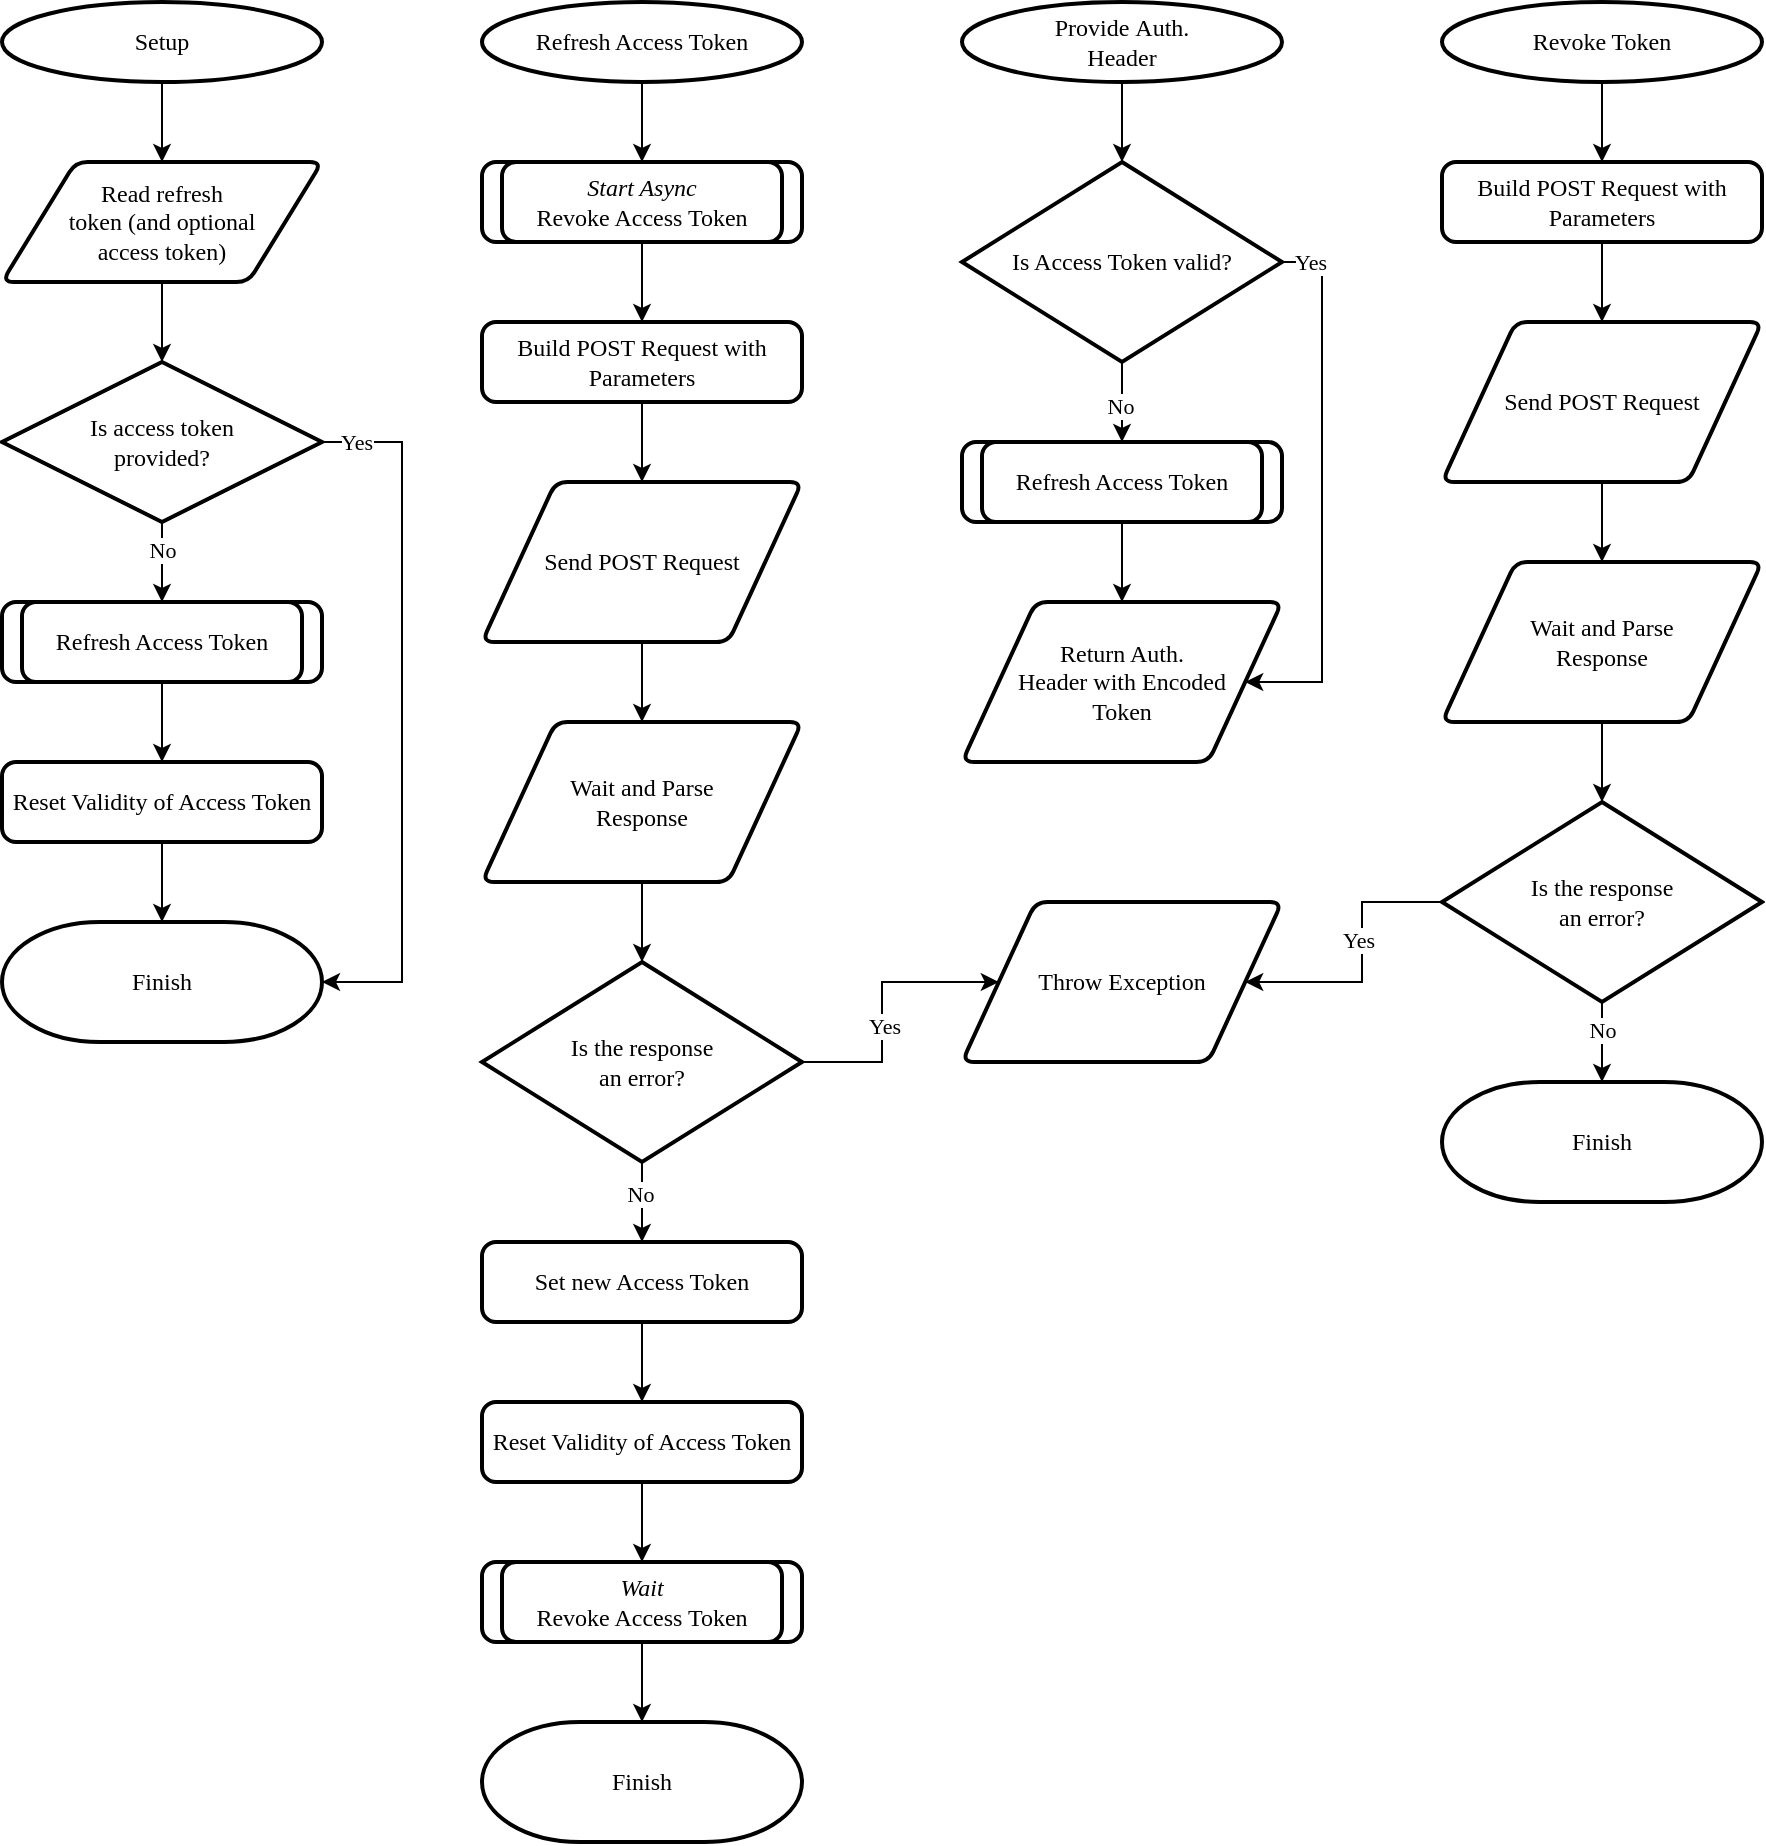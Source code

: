 <mxfile version="26.0.16">
  <diagram id="C5RBs43oDa-KdzZeNtuy" name="Page-1">
    <mxGraphModel dx="1013" dy="749" grid="1" gridSize="10" guides="1" tooltips="1" connect="1" arrows="1" fold="1" page="1" pageScale="1" pageWidth="827" pageHeight="1169" math="0" shadow="0">
      <root>
        <mxCell id="WIyWlLk6GJQsqaUBKTNV-0" />
        <mxCell id="WIyWlLk6GJQsqaUBKTNV-1" parent="WIyWlLk6GJQsqaUBKTNV-0" />
        <mxCell id="HJgES-3uZnZ1iYDHPRsR-43" style="edgeStyle=orthogonalEdgeStyle;rounded=0;orthogonalLoop=1;jettySize=auto;html=1;exitX=0.5;exitY=1;exitDx=0;exitDy=0;exitPerimeter=0;entryX=0.5;entryY=0;entryDx=0;entryDy=0;fontFamily=STIX;" edge="1" parent="WIyWlLk6GJQsqaUBKTNV-1" source="HJgES-3uZnZ1iYDHPRsR-1" target="HJgES-3uZnZ1iYDHPRsR-3">
          <mxGeometry relative="1" as="geometry" />
        </mxCell>
        <mxCell id="HJgES-3uZnZ1iYDHPRsR-1" value="Setup" style="strokeWidth=2;html=1;shape=mxgraph.flowchart.start_2;whiteSpace=wrap;fontFamily=STIX;" vertex="1" parent="WIyWlLk6GJQsqaUBKTNV-1">
          <mxGeometry x="40" y="20" width="160" height="40" as="geometry" />
        </mxCell>
        <mxCell id="HJgES-3uZnZ1iYDHPRsR-34" style="edgeStyle=orthogonalEdgeStyle;rounded=0;orthogonalLoop=1;jettySize=auto;html=1;exitX=0.5;exitY=1;exitDx=0;exitDy=0;exitPerimeter=0;fontFamily=STIX;" edge="1" parent="WIyWlLk6GJQsqaUBKTNV-1" source="HJgES-3uZnZ1iYDHPRsR-2" target="HJgES-3uZnZ1iYDHPRsR-9">
          <mxGeometry relative="1" as="geometry" />
        </mxCell>
        <mxCell id="HJgES-3uZnZ1iYDHPRsR-35" value="No" style="edgeLabel;html=1;align=center;verticalAlign=middle;resizable=0;points=[];fontFamily=STIX;" vertex="1" connectable="0" parent="HJgES-3uZnZ1iYDHPRsR-34">
          <mxGeometry x="-0.314" relative="1" as="geometry">
            <mxPoint as="offset" />
          </mxGeometry>
        </mxCell>
        <mxCell id="HJgES-3uZnZ1iYDHPRsR-2" value="Is access token&lt;div&gt;provided?&lt;/div&gt;" style="strokeWidth=2;html=1;shape=mxgraph.flowchart.decision;whiteSpace=wrap;fontFamily=STIX;" vertex="1" parent="WIyWlLk6GJQsqaUBKTNV-1">
          <mxGeometry x="40" y="200" width="160" height="80" as="geometry" />
        </mxCell>
        <mxCell id="HJgES-3uZnZ1iYDHPRsR-3" value="Read refresh&lt;div&gt;token&amp;nbsp;&lt;span style=&quot;background-color: transparent; color: light-dark(rgb(0, 0, 0), rgb(255, 255, 255));&quot;&gt;(and optional&lt;/span&gt;&lt;div&gt;access token)&lt;/div&gt;&lt;/div&gt;" style="shape=parallelogram;html=1;strokeWidth=2;perimeter=parallelogramPerimeter;whiteSpace=wrap;rounded=1;arcSize=12;size=0.23;fontFamily=STIX;" vertex="1" parent="WIyWlLk6GJQsqaUBKTNV-1">
          <mxGeometry x="40" y="100" width="160" height="60" as="geometry" />
        </mxCell>
        <mxCell id="HJgES-3uZnZ1iYDHPRsR-4" value="" style="rounded=1;whiteSpace=wrap;html=1;absoluteArcSize=1;arcSize=14;strokeWidth=2;fontFamily=STIX;" vertex="1" parent="WIyWlLk6GJQsqaUBKTNV-1">
          <mxGeometry x="40" y="320" width="160" height="40" as="geometry" />
        </mxCell>
        <mxCell id="HJgES-3uZnZ1iYDHPRsR-5" value="Reset Validity of Access Token" style="rounded=1;whiteSpace=wrap;html=1;absoluteArcSize=1;arcSize=14;strokeWidth=2;fontFamily=STIX;" vertex="1" parent="WIyWlLk6GJQsqaUBKTNV-1">
          <mxGeometry x="40" y="400" width="160" height="40" as="geometry" />
        </mxCell>
        <mxCell id="HJgES-3uZnZ1iYDHPRsR-44" style="edgeStyle=orthogonalEdgeStyle;rounded=0;orthogonalLoop=1;jettySize=auto;html=1;exitX=0.5;exitY=1;exitDx=0;exitDy=0;exitPerimeter=0;entryX=0.5;entryY=0;entryDx=0;entryDy=0;fontFamily=STIX;" edge="1" parent="WIyWlLk6GJQsqaUBKTNV-1" source="HJgES-3uZnZ1iYDHPRsR-7" target="HJgES-3uZnZ1iYDHPRsR-12">
          <mxGeometry relative="1" as="geometry" />
        </mxCell>
        <mxCell id="HJgES-3uZnZ1iYDHPRsR-7" value="Refresh Access Token" style="strokeWidth=2;html=1;shape=mxgraph.flowchart.start_1;whiteSpace=wrap;fontFamily=STIX;" vertex="1" parent="WIyWlLk6GJQsqaUBKTNV-1">
          <mxGeometry x="280" y="20" width="160" height="40" as="geometry" />
        </mxCell>
        <mxCell id="HJgES-3uZnZ1iYDHPRsR-8" value="Provide&amp;nbsp;&lt;span style=&quot;background-color: transparent; color: light-dark(rgb(0, 0, 0), rgb(255, 255, 255));&quot;&gt;Auth.&lt;/span&gt;&lt;div&gt;&lt;div&gt;Header&lt;/div&gt;&lt;/div&gt;" style="strokeWidth=2;html=1;shape=mxgraph.flowchart.start_1;whiteSpace=wrap;fontFamily=STIX;" vertex="1" parent="WIyWlLk6GJQsqaUBKTNV-1">
          <mxGeometry x="520" y="20" width="160" height="40" as="geometry" />
        </mxCell>
        <mxCell id="HJgES-3uZnZ1iYDHPRsR-39" style="edgeStyle=orthogonalEdgeStyle;rounded=0;orthogonalLoop=1;jettySize=auto;html=1;exitX=0.5;exitY=1;exitDx=0;exitDy=0;entryX=0.5;entryY=0;entryDx=0;entryDy=0;fontFamily=STIX;" edge="1" parent="WIyWlLk6GJQsqaUBKTNV-1" source="HJgES-3uZnZ1iYDHPRsR-9" target="HJgES-3uZnZ1iYDHPRsR-5">
          <mxGeometry relative="1" as="geometry" />
        </mxCell>
        <mxCell id="HJgES-3uZnZ1iYDHPRsR-9" value="Refresh Access Token" style="rounded=1;whiteSpace=wrap;html=1;absoluteArcSize=1;arcSize=14;strokeWidth=2;fontFamily=STIX;" vertex="1" parent="WIyWlLk6GJQsqaUBKTNV-1">
          <mxGeometry x="50" y="320" width="140" height="40" as="geometry" />
        </mxCell>
        <mxCell id="HJgES-3uZnZ1iYDHPRsR-61" style="edgeStyle=orthogonalEdgeStyle;rounded=0;orthogonalLoop=1;jettySize=auto;html=1;exitX=0.5;exitY=1;exitDx=0;exitDy=0;exitPerimeter=0;entryX=0.5;entryY=0;entryDx=0;entryDy=0;fontFamily=STIX;" edge="1" parent="WIyWlLk6GJQsqaUBKTNV-1" source="HJgES-3uZnZ1iYDHPRsR-10" target="HJgES-3uZnZ1iYDHPRsR-27">
          <mxGeometry relative="1" as="geometry" />
        </mxCell>
        <mxCell id="HJgES-3uZnZ1iYDHPRsR-10" value="Revoke Token" style="strokeWidth=2;html=1;shape=mxgraph.flowchart.start_1;whiteSpace=wrap;fontFamily=STIX;" vertex="1" parent="WIyWlLk6GJQsqaUBKTNV-1">
          <mxGeometry x="760" y="20" width="160" height="40" as="geometry" />
        </mxCell>
        <mxCell id="HJgES-3uZnZ1iYDHPRsR-11" value="" style="rounded=1;whiteSpace=wrap;html=1;absoluteArcSize=1;arcSize=14;strokeWidth=2;fontFamily=STIX;" vertex="1" parent="WIyWlLk6GJQsqaUBKTNV-1">
          <mxGeometry x="280" y="100" width="160" height="40" as="geometry" />
        </mxCell>
        <mxCell id="HJgES-3uZnZ1iYDHPRsR-47" style="edgeStyle=orthogonalEdgeStyle;rounded=0;orthogonalLoop=1;jettySize=auto;html=1;exitX=0.5;exitY=1;exitDx=0;exitDy=0;entryX=0.5;entryY=0;entryDx=0;entryDy=0;fontFamily=STIX;" edge="1" parent="WIyWlLk6GJQsqaUBKTNV-1" source="HJgES-3uZnZ1iYDHPRsR-12" target="HJgES-3uZnZ1iYDHPRsR-13">
          <mxGeometry relative="1" as="geometry" />
        </mxCell>
        <mxCell id="HJgES-3uZnZ1iYDHPRsR-12" value="&lt;i&gt;Start Async&lt;/i&gt;&lt;div&gt;Revoke Access Token&lt;/div&gt;" style="rounded=1;whiteSpace=wrap;html=1;absoluteArcSize=1;arcSize=14;strokeWidth=2;fontFamily=STIX;" vertex="1" parent="WIyWlLk6GJQsqaUBKTNV-1">
          <mxGeometry x="290" y="100" width="140" height="40" as="geometry" />
        </mxCell>
        <mxCell id="HJgES-3uZnZ1iYDHPRsR-48" style="edgeStyle=orthogonalEdgeStyle;rounded=0;orthogonalLoop=1;jettySize=auto;html=1;exitX=0.5;exitY=1;exitDx=0;exitDy=0;entryX=0.5;entryY=0;entryDx=0;entryDy=0;fontFamily=STIX;" edge="1" parent="WIyWlLk6GJQsqaUBKTNV-1" source="HJgES-3uZnZ1iYDHPRsR-13" target="HJgES-3uZnZ1iYDHPRsR-14">
          <mxGeometry relative="1" as="geometry" />
        </mxCell>
        <mxCell id="HJgES-3uZnZ1iYDHPRsR-13" value="Build POST Request with Parameters" style="rounded=1;whiteSpace=wrap;html=1;absoluteArcSize=1;arcSize=14;strokeWidth=2;fontFamily=STIX;" vertex="1" parent="WIyWlLk6GJQsqaUBKTNV-1">
          <mxGeometry x="280" y="180" width="160" height="40" as="geometry" />
        </mxCell>
        <mxCell id="HJgES-3uZnZ1iYDHPRsR-49" style="edgeStyle=orthogonalEdgeStyle;rounded=0;orthogonalLoop=1;jettySize=auto;html=1;exitX=0.5;exitY=1;exitDx=0;exitDy=0;entryX=0.5;entryY=0;entryDx=0;entryDy=0;fontFamily=STIX;" edge="1" parent="WIyWlLk6GJQsqaUBKTNV-1" source="HJgES-3uZnZ1iYDHPRsR-14" target="HJgES-3uZnZ1iYDHPRsR-15">
          <mxGeometry relative="1" as="geometry" />
        </mxCell>
        <mxCell id="HJgES-3uZnZ1iYDHPRsR-14" value="Send POST Request" style="shape=parallelogram;html=1;strokeWidth=2;perimeter=parallelogramPerimeter;whiteSpace=wrap;rounded=1;arcSize=12;size=0.23;fontFamily=STIX;" vertex="1" parent="WIyWlLk6GJQsqaUBKTNV-1">
          <mxGeometry x="280" y="260" width="160" height="80" as="geometry" />
        </mxCell>
        <mxCell id="HJgES-3uZnZ1iYDHPRsR-15" value="Wait and Parse&lt;div&gt;Response&lt;/div&gt;" style="shape=parallelogram;html=1;strokeWidth=2;perimeter=parallelogramPerimeter;whiteSpace=wrap;rounded=1;arcSize=12;size=0.23;fontFamily=STIX;" vertex="1" parent="WIyWlLk6GJQsqaUBKTNV-1">
          <mxGeometry x="280" y="380" width="160" height="80" as="geometry" />
        </mxCell>
        <mxCell id="HJgES-3uZnZ1iYDHPRsR-51" style="edgeStyle=orthogonalEdgeStyle;rounded=0;orthogonalLoop=1;jettySize=auto;html=1;exitX=0.5;exitY=1;exitDx=0;exitDy=0;exitPerimeter=0;entryX=0.5;entryY=0;entryDx=0;entryDy=0;fontFamily=STIX;" edge="1" parent="WIyWlLk6GJQsqaUBKTNV-1" source="HJgES-3uZnZ1iYDHPRsR-16" target="HJgES-3uZnZ1iYDHPRsR-17">
          <mxGeometry relative="1" as="geometry" />
        </mxCell>
        <mxCell id="HJgES-3uZnZ1iYDHPRsR-52" value="No" style="edgeLabel;html=1;align=center;verticalAlign=middle;resizable=0;points=[];fontFamily=STIX;" vertex="1" connectable="0" parent="HJgES-3uZnZ1iYDHPRsR-51">
          <mxGeometry x="-0.223" y="-1" relative="1" as="geometry">
            <mxPoint as="offset" />
          </mxGeometry>
        </mxCell>
        <mxCell id="HJgES-3uZnZ1iYDHPRsR-69" style="edgeStyle=orthogonalEdgeStyle;rounded=0;orthogonalLoop=1;jettySize=auto;html=1;exitX=1;exitY=0.5;exitDx=0;exitDy=0;exitPerimeter=0;entryX=0;entryY=0.5;entryDx=0;entryDy=0;fontFamily=STIX;" edge="1" parent="WIyWlLk6GJQsqaUBKTNV-1" source="HJgES-3uZnZ1iYDHPRsR-16" target="HJgES-3uZnZ1iYDHPRsR-68">
          <mxGeometry relative="1" as="geometry" />
        </mxCell>
        <mxCell id="HJgES-3uZnZ1iYDHPRsR-72" value="Yes" style="edgeLabel;html=1;align=center;verticalAlign=middle;resizable=0;points=[];fontFamily=STIX;" vertex="1" connectable="0" parent="HJgES-3uZnZ1iYDHPRsR-69">
          <mxGeometry x="-0.161" y="-1" relative="1" as="geometry">
            <mxPoint as="offset" />
          </mxGeometry>
        </mxCell>
        <mxCell id="HJgES-3uZnZ1iYDHPRsR-16" value="Is the response&lt;div&gt;an error?&lt;/div&gt;" style="strokeWidth=2;html=1;shape=mxgraph.flowchart.decision;whiteSpace=wrap;fontFamily=STIX;" vertex="1" parent="WIyWlLk6GJQsqaUBKTNV-1">
          <mxGeometry x="280" y="500" width="160" height="100" as="geometry" />
        </mxCell>
        <mxCell id="HJgES-3uZnZ1iYDHPRsR-46" style="edgeStyle=orthogonalEdgeStyle;rounded=0;orthogonalLoop=1;jettySize=auto;html=1;exitX=0.5;exitY=1;exitDx=0;exitDy=0;entryX=0.5;entryY=0;entryDx=0;entryDy=0;fontFamily=STIX;" edge="1" parent="WIyWlLk6GJQsqaUBKTNV-1" source="HJgES-3uZnZ1iYDHPRsR-17" target="HJgES-3uZnZ1iYDHPRsR-19">
          <mxGeometry relative="1" as="geometry" />
        </mxCell>
        <mxCell id="HJgES-3uZnZ1iYDHPRsR-17" value="Set new Access Token" style="rounded=1;whiteSpace=wrap;html=1;absoluteArcSize=1;arcSize=14;strokeWidth=2;fontFamily=STIX;" vertex="1" parent="WIyWlLk6GJQsqaUBKTNV-1">
          <mxGeometry x="280" y="640" width="160" height="40" as="geometry" />
        </mxCell>
        <mxCell id="HJgES-3uZnZ1iYDHPRsR-45" style="edgeStyle=orthogonalEdgeStyle;rounded=0;orthogonalLoop=1;jettySize=auto;html=1;exitX=0.5;exitY=1;exitDx=0;exitDy=0;entryX=0.5;entryY=0;entryDx=0;entryDy=0;fontFamily=STIX;" edge="1" parent="WIyWlLk6GJQsqaUBKTNV-1" source="HJgES-3uZnZ1iYDHPRsR-19" target="HJgES-3uZnZ1iYDHPRsR-23">
          <mxGeometry relative="1" as="geometry" />
        </mxCell>
        <mxCell id="HJgES-3uZnZ1iYDHPRsR-19" value="Reset Validity of Access Token" style="rounded=1;whiteSpace=wrap;html=1;absoluteArcSize=1;arcSize=14;strokeWidth=2;fontFamily=STIX;" vertex="1" parent="WIyWlLk6GJQsqaUBKTNV-1">
          <mxGeometry x="280" y="720" width="160" height="40" as="geometry" />
        </mxCell>
        <mxCell id="HJgES-3uZnZ1iYDHPRsR-56" style="edgeStyle=orthogonalEdgeStyle;rounded=0;orthogonalLoop=1;jettySize=auto;html=1;exitX=0.5;exitY=1;exitDx=0;exitDy=0;exitPerimeter=0;entryX=0.5;entryY=0;entryDx=0;entryDy=0;fontFamily=STIX;" edge="1" parent="WIyWlLk6GJQsqaUBKTNV-1" source="HJgES-3uZnZ1iYDHPRsR-20" target="HJgES-3uZnZ1iYDHPRsR-26">
          <mxGeometry relative="1" as="geometry" />
        </mxCell>
        <mxCell id="HJgES-3uZnZ1iYDHPRsR-58" value="No" style="edgeLabel;html=1;align=center;verticalAlign=middle;resizable=0;points=[];fontFamily=STIX;" vertex="1" connectable="0" parent="HJgES-3uZnZ1iYDHPRsR-56">
          <mxGeometry x="0.096" y="-1" relative="1" as="geometry">
            <mxPoint as="offset" />
          </mxGeometry>
        </mxCell>
        <mxCell id="HJgES-3uZnZ1iYDHPRsR-59" style="edgeStyle=orthogonalEdgeStyle;rounded=0;orthogonalLoop=1;jettySize=auto;html=1;exitX=1;exitY=0.5;exitDx=0;exitDy=0;exitPerimeter=0;entryX=1;entryY=0.5;entryDx=0;entryDy=0;fontFamily=STIX;" edge="1" parent="WIyWlLk6GJQsqaUBKTNV-1" source="HJgES-3uZnZ1iYDHPRsR-20" target="HJgES-3uZnZ1iYDHPRsR-24">
          <mxGeometry relative="1" as="geometry">
            <Array as="points">
              <mxPoint x="700" y="150" />
              <mxPoint x="700" y="360" />
            </Array>
          </mxGeometry>
        </mxCell>
        <mxCell id="HJgES-3uZnZ1iYDHPRsR-60" value="Yes" style="edgeLabel;html=1;align=center;verticalAlign=middle;resizable=0;points=[];fontFamily=STIX;" vertex="1" connectable="0" parent="HJgES-3uZnZ1iYDHPRsR-59">
          <mxGeometry x="-0.894" y="4" relative="1" as="geometry">
            <mxPoint y="4" as="offset" />
          </mxGeometry>
        </mxCell>
        <mxCell id="HJgES-3uZnZ1iYDHPRsR-20" value="Is Access Token valid?" style="strokeWidth=2;html=1;shape=mxgraph.flowchart.decision;whiteSpace=wrap;fontFamily=STIX;" vertex="1" parent="WIyWlLk6GJQsqaUBKTNV-1">
          <mxGeometry x="520" y="100" width="160" height="100" as="geometry" />
        </mxCell>
        <mxCell id="HJgES-3uZnZ1iYDHPRsR-22" value="" style="rounded=1;whiteSpace=wrap;html=1;absoluteArcSize=1;arcSize=14;strokeWidth=2;fontFamily=STIX;" vertex="1" parent="WIyWlLk6GJQsqaUBKTNV-1">
          <mxGeometry x="280" y="800" width="160" height="40" as="geometry" />
        </mxCell>
        <mxCell id="HJgES-3uZnZ1iYDHPRsR-23" value="&lt;i&gt;Wait&lt;/i&gt;&lt;br&gt;&lt;div&gt;Revoke Access Token&lt;/div&gt;" style="rounded=1;whiteSpace=wrap;html=1;absoluteArcSize=1;arcSize=14;strokeWidth=2;fontFamily=STIX;" vertex="1" parent="WIyWlLk6GJQsqaUBKTNV-1">
          <mxGeometry x="290" y="800" width="140" height="40" as="geometry" />
        </mxCell>
        <mxCell id="HJgES-3uZnZ1iYDHPRsR-24" value="Return Auth.&lt;div&gt;Header with Encoded&lt;/div&gt;&lt;div&gt;Token&lt;/div&gt;" style="shape=parallelogram;html=1;strokeWidth=2;perimeter=parallelogramPerimeter;whiteSpace=wrap;rounded=1;arcSize=12;size=0.23;fontFamily=STIX;" vertex="1" parent="WIyWlLk6GJQsqaUBKTNV-1">
          <mxGeometry x="520" y="320" width="160" height="80" as="geometry" />
        </mxCell>
        <mxCell id="HJgES-3uZnZ1iYDHPRsR-25" value="" style="rounded=1;whiteSpace=wrap;html=1;absoluteArcSize=1;arcSize=14;strokeWidth=2;fontFamily=STIX;" vertex="1" parent="WIyWlLk6GJQsqaUBKTNV-1">
          <mxGeometry x="520" y="240" width="160" height="40" as="geometry" />
        </mxCell>
        <mxCell id="HJgES-3uZnZ1iYDHPRsR-57" style="edgeStyle=orthogonalEdgeStyle;rounded=0;orthogonalLoop=1;jettySize=auto;html=1;exitX=0.5;exitY=1;exitDx=0;exitDy=0;entryX=0.5;entryY=0;entryDx=0;entryDy=0;fontFamily=STIX;" edge="1" parent="WIyWlLk6GJQsqaUBKTNV-1" source="HJgES-3uZnZ1iYDHPRsR-26" target="HJgES-3uZnZ1iYDHPRsR-24">
          <mxGeometry relative="1" as="geometry" />
        </mxCell>
        <mxCell id="HJgES-3uZnZ1iYDHPRsR-26" value="&lt;div&gt;Refresh Access Token&lt;/div&gt;" style="rounded=1;whiteSpace=wrap;html=1;absoluteArcSize=1;arcSize=14;strokeWidth=2;fontFamily=STIX;" vertex="1" parent="WIyWlLk6GJQsqaUBKTNV-1">
          <mxGeometry x="530" y="240" width="140" height="40" as="geometry" />
        </mxCell>
        <mxCell id="HJgES-3uZnZ1iYDHPRsR-62" style="edgeStyle=orthogonalEdgeStyle;rounded=0;orthogonalLoop=1;jettySize=auto;html=1;exitX=0.5;exitY=1;exitDx=0;exitDy=0;entryX=0.5;entryY=0;entryDx=0;entryDy=0;fontFamily=STIX;" edge="1" parent="WIyWlLk6GJQsqaUBKTNV-1" source="HJgES-3uZnZ1iYDHPRsR-27" target="HJgES-3uZnZ1iYDHPRsR-28">
          <mxGeometry relative="1" as="geometry" />
        </mxCell>
        <mxCell id="HJgES-3uZnZ1iYDHPRsR-27" value="Build POST Request with Parameters" style="rounded=1;whiteSpace=wrap;html=1;absoluteArcSize=1;arcSize=14;strokeWidth=2;fontFamily=STIX;" vertex="1" parent="WIyWlLk6GJQsqaUBKTNV-1">
          <mxGeometry x="760" y="100" width="160" height="40" as="geometry" />
        </mxCell>
        <mxCell id="HJgES-3uZnZ1iYDHPRsR-63" style="edgeStyle=orthogonalEdgeStyle;rounded=0;orthogonalLoop=1;jettySize=auto;html=1;exitX=0.5;exitY=1;exitDx=0;exitDy=0;entryX=0.5;entryY=0;entryDx=0;entryDy=0;fontFamily=STIX;" edge="1" parent="WIyWlLk6GJQsqaUBKTNV-1" source="HJgES-3uZnZ1iYDHPRsR-28" target="HJgES-3uZnZ1iYDHPRsR-29">
          <mxGeometry relative="1" as="geometry" />
        </mxCell>
        <mxCell id="HJgES-3uZnZ1iYDHPRsR-28" value="Send POST Request" style="shape=parallelogram;html=1;strokeWidth=2;perimeter=parallelogramPerimeter;whiteSpace=wrap;rounded=1;arcSize=12;size=0.23;fontFamily=STIX;" vertex="1" parent="WIyWlLk6GJQsqaUBKTNV-1">
          <mxGeometry x="760" y="180" width="160" height="80" as="geometry" />
        </mxCell>
        <mxCell id="HJgES-3uZnZ1iYDHPRsR-29" value="Wait and Parse&lt;div&gt;Response&lt;/div&gt;" style="shape=parallelogram;html=1;strokeWidth=2;perimeter=parallelogramPerimeter;whiteSpace=wrap;rounded=1;arcSize=12;size=0.23;fontFamily=STIX;" vertex="1" parent="WIyWlLk6GJQsqaUBKTNV-1">
          <mxGeometry x="760" y="300" width="160" height="80" as="geometry" />
        </mxCell>
        <mxCell id="HJgES-3uZnZ1iYDHPRsR-70" style="edgeStyle=orthogonalEdgeStyle;rounded=0;orthogonalLoop=1;jettySize=auto;html=1;exitX=0;exitY=0.5;exitDx=0;exitDy=0;exitPerimeter=0;entryX=1;entryY=0.5;entryDx=0;entryDy=0;fontFamily=STIX;" edge="1" parent="WIyWlLk6GJQsqaUBKTNV-1" source="HJgES-3uZnZ1iYDHPRsR-30" target="HJgES-3uZnZ1iYDHPRsR-68">
          <mxGeometry relative="1" as="geometry" />
        </mxCell>
        <mxCell id="HJgES-3uZnZ1iYDHPRsR-71" value="Yes" style="edgeLabel;html=1;align=center;verticalAlign=middle;resizable=0;points=[];fontFamily=STIX;" vertex="1" connectable="0" parent="HJgES-3uZnZ1iYDHPRsR-70">
          <mxGeometry x="-0.158" y="-2" relative="1" as="geometry">
            <mxPoint as="offset" />
          </mxGeometry>
        </mxCell>
        <mxCell id="HJgES-3uZnZ1iYDHPRsR-30" value="Is the response&lt;div&gt;an error?&lt;/div&gt;" style="strokeWidth=2;html=1;shape=mxgraph.flowchart.decision;whiteSpace=wrap;fontFamily=STIX;" vertex="1" parent="WIyWlLk6GJQsqaUBKTNV-1">
          <mxGeometry x="760" y="420" width="160" height="100" as="geometry" />
        </mxCell>
        <mxCell id="HJgES-3uZnZ1iYDHPRsR-33" style="edgeStyle=orthogonalEdgeStyle;rounded=0;orthogonalLoop=1;jettySize=auto;html=1;exitX=0.5;exitY=1;exitDx=0;exitDy=0;entryX=0.5;entryY=0;entryDx=0;entryDy=0;entryPerimeter=0;fontFamily=STIX;" edge="1" parent="WIyWlLk6GJQsqaUBKTNV-1" source="HJgES-3uZnZ1iYDHPRsR-3" target="HJgES-3uZnZ1iYDHPRsR-2">
          <mxGeometry relative="1" as="geometry" />
        </mxCell>
        <mxCell id="HJgES-3uZnZ1iYDHPRsR-38" value="Finish" style="strokeWidth=2;html=1;shape=mxgraph.flowchart.terminator;whiteSpace=wrap;fontFamily=STIX;" vertex="1" parent="WIyWlLk6GJQsqaUBKTNV-1">
          <mxGeometry x="40" y="480" width="160" height="60" as="geometry" />
        </mxCell>
        <mxCell id="HJgES-3uZnZ1iYDHPRsR-40" style="edgeStyle=orthogonalEdgeStyle;rounded=0;orthogonalLoop=1;jettySize=auto;html=1;exitX=0.5;exitY=1;exitDx=0;exitDy=0;entryX=0.5;entryY=0;entryDx=0;entryDy=0;entryPerimeter=0;fontFamily=STIX;" edge="1" parent="WIyWlLk6GJQsqaUBKTNV-1" source="HJgES-3uZnZ1iYDHPRsR-5" target="HJgES-3uZnZ1iYDHPRsR-38">
          <mxGeometry relative="1" as="geometry" />
        </mxCell>
        <mxCell id="HJgES-3uZnZ1iYDHPRsR-41" style="edgeStyle=orthogonalEdgeStyle;rounded=0;orthogonalLoop=1;jettySize=auto;html=1;exitX=1;exitY=0.5;exitDx=0;exitDy=0;exitPerimeter=0;entryX=1;entryY=0.5;entryDx=0;entryDy=0;entryPerimeter=0;fontFamily=STIX;" edge="1" parent="WIyWlLk6GJQsqaUBKTNV-1" source="HJgES-3uZnZ1iYDHPRsR-2" target="HJgES-3uZnZ1iYDHPRsR-38">
          <mxGeometry relative="1" as="geometry">
            <Array as="points">
              <mxPoint x="240" y="240" />
              <mxPoint x="240" y="510" />
            </Array>
          </mxGeometry>
        </mxCell>
        <mxCell id="HJgES-3uZnZ1iYDHPRsR-42" value="Yes" style="edgeLabel;html=1;align=center;verticalAlign=middle;resizable=0;points=[];fontFamily=STIX;" vertex="1" connectable="0" parent="HJgES-3uZnZ1iYDHPRsR-41">
          <mxGeometry x="-0.902" relative="1" as="geometry">
            <mxPoint as="offset" />
          </mxGeometry>
        </mxCell>
        <mxCell id="HJgES-3uZnZ1iYDHPRsR-50" style="edgeStyle=orthogonalEdgeStyle;rounded=0;orthogonalLoop=1;jettySize=auto;html=1;exitX=0.5;exitY=1;exitDx=0;exitDy=0;entryX=0.5;entryY=0;entryDx=0;entryDy=0;entryPerimeter=0;fontFamily=STIX;" edge="1" parent="WIyWlLk6GJQsqaUBKTNV-1" source="HJgES-3uZnZ1iYDHPRsR-15" target="HJgES-3uZnZ1iYDHPRsR-16">
          <mxGeometry relative="1" as="geometry" />
        </mxCell>
        <mxCell id="HJgES-3uZnZ1iYDHPRsR-53" value="Finish" style="strokeWidth=2;html=1;shape=mxgraph.flowchart.terminator;whiteSpace=wrap;fontFamily=STIX;" vertex="1" parent="WIyWlLk6GJQsqaUBKTNV-1">
          <mxGeometry x="280" y="880" width="160" height="60" as="geometry" />
        </mxCell>
        <mxCell id="HJgES-3uZnZ1iYDHPRsR-54" style="edgeStyle=orthogonalEdgeStyle;rounded=0;orthogonalLoop=1;jettySize=auto;html=1;exitX=0.5;exitY=1;exitDx=0;exitDy=0;entryX=0.5;entryY=0;entryDx=0;entryDy=0;entryPerimeter=0;fontFamily=STIX;" edge="1" parent="WIyWlLk6GJQsqaUBKTNV-1" source="HJgES-3uZnZ1iYDHPRsR-23" target="HJgES-3uZnZ1iYDHPRsR-53">
          <mxGeometry relative="1" as="geometry" />
        </mxCell>
        <mxCell id="HJgES-3uZnZ1iYDHPRsR-55" style="edgeStyle=orthogonalEdgeStyle;rounded=0;orthogonalLoop=1;jettySize=auto;html=1;exitX=0.5;exitY=1;exitDx=0;exitDy=0;exitPerimeter=0;entryX=0.5;entryY=0;entryDx=0;entryDy=0;entryPerimeter=0;fontFamily=STIX;" edge="1" parent="WIyWlLk6GJQsqaUBKTNV-1" source="HJgES-3uZnZ1iYDHPRsR-8" target="HJgES-3uZnZ1iYDHPRsR-20">
          <mxGeometry relative="1" as="geometry" />
        </mxCell>
        <mxCell id="HJgES-3uZnZ1iYDHPRsR-64" style="edgeStyle=orthogonalEdgeStyle;rounded=0;orthogonalLoop=1;jettySize=auto;html=1;exitX=0.5;exitY=1;exitDx=0;exitDy=0;entryX=0.5;entryY=0;entryDx=0;entryDy=0;entryPerimeter=0;fontFamily=STIX;" edge="1" parent="WIyWlLk6GJQsqaUBKTNV-1" source="HJgES-3uZnZ1iYDHPRsR-29" target="HJgES-3uZnZ1iYDHPRsR-30">
          <mxGeometry relative="1" as="geometry" />
        </mxCell>
        <mxCell id="HJgES-3uZnZ1iYDHPRsR-65" value="Finish" style="strokeWidth=2;html=1;shape=mxgraph.flowchart.terminator;whiteSpace=wrap;fontFamily=STIX;" vertex="1" parent="WIyWlLk6GJQsqaUBKTNV-1">
          <mxGeometry x="760" y="560" width="160" height="60" as="geometry" />
        </mxCell>
        <mxCell id="HJgES-3uZnZ1iYDHPRsR-66" style="edgeStyle=orthogonalEdgeStyle;rounded=0;orthogonalLoop=1;jettySize=auto;html=1;exitX=0.5;exitY=1;exitDx=0;exitDy=0;exitPerimeter=0;entryX=0.5;entryY=0;entryDx=0;entryDy=0;entryPerimeter=0;fontFamily=STIX;" edge="1" parent="WIyWlLk6GJQsqaUBKTNV-1" source="HJgES-3uZnZ1iYDHPRsR-30" target="HJgES-3uZnZ1iYDHPRsR-65">
          <mxGeometry relative="1" as="geometry" />
        </mxCell>
        <mxCell id="HJgES-3uZnZ1iYDHPRsR-67" value="No" style="edgeLabel;html=1;align=center;verticalAlign=middle;resizable=0;points=[];fontFamily=STIX;" vertex="1" connectable="0" parent="HJgES-3uZnZ1iYDHPRsR-66">
          <mxGeometry x="-0.314" y="4" relative="1" as="geometry">
            <mxPoint x="-4" as="offset" />
          </mxGeometry>
        </mxCell>
        <mxCell id="HJgES-3uZnZ1iYDHPRsR-68" value="Throw Exception" style="shape=parallelogram;html=1;strokeWidth=2;perimeter=parallelogramPerimeter;whiteSpace=wrap;rounded=1;arcSize=12;size=0.23;fontFamily=STIX;" vertex="1" parent="WIyWlLk6GJQsqaUBKTNV-1">
          <mxGeometry x="520" y="470" width="160" height="80" as="geometry" />
        </mxCell>
      </root>
    </mxGraphModel>
  </diagram>
</mxfile>
